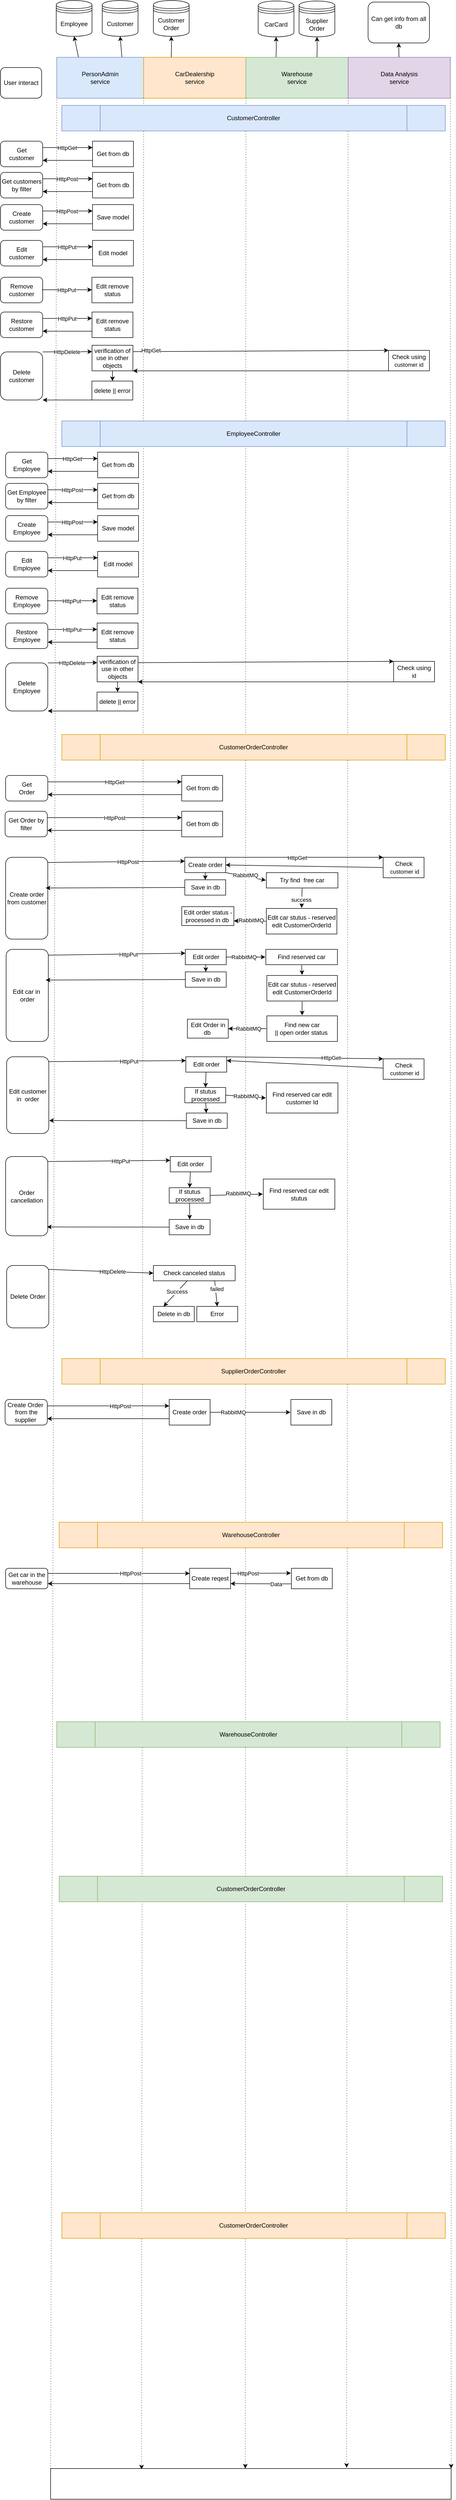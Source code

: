 <mxfile version="21.6.5" type="device">
  <diagram id="prtHgNgQTEPvFCAcTncT" name="Page-1">
    <mxGraphModel dx="1480" dy="877" grid="1" gridSize="10" guides="1" tooltips="1" connect="1" arrows="1" fold="1" page="1" pageScale="1" pageWidth="1169" pageHeight="827" background="none" math="0" shadow="0">
      <root>
        <mxCell id="0" />
        <mxCell id="1" parent="0" />
        <mxCell id="W9NlvztL43jSlYvni0Cj-11" style="rounded=0;orthogonalLoop=1;jettySize=auto;html=1;exitX=0.25;exitY=0;exitDx=0;exitDy=0;entryX=0.5;entryY=1;entryDx=0;entryDy=0;" parent="1" source="W9NlvztL43jSlYvni0Cj-1" target="W9NlvztL43jSlYvni0Cj-6" edge="1">
          <mxGeometry relative="1" as="geometry" />
        </mxCell>
        <mxCell id="W9NlvztL43jSlYvni0Cj-324" style="rounded=0;orthogonalLoop=1;jettySize=auto;html=1;exitX=1;exitY=1;exitDx=0;exitDy=0;entryX=0.227;entryY=0.028;entryDx=0;entryDy=0;entryPerimeter=0;dashed=1;dashPattern=1 4;" parent="1" source="W9NlvztL43jSlYvni0Cj-1" target="W9NlvztL43jSlYvni0Cj-320" edge="1">
          <mxGeometry relative="1" as="geometry" />
        </mxCell>
        <mxCell id="W9NlvztL43jSlYvni0Cj-325" style="rounded=0;orthogonalLoop=1;jettySize=auto;html=1;exitX=0.75;exitY=0;exitDx=0;exitDy=0;entryX=0.5;entryY=1;entryDx=0;entryDy=0;" parent="1" source="W9NlvztL43jSlYvni0Cj-1" target="W9NlvztL43jSlYvni0Cj-7" edge="1">
          <mxGeometry relative="1" as="geometry" />
        </mxCell>
        <mxCell id="W9NlvztL43jSlYvni0Cj-1" value="PersonAdmin &lt;br&gt;service" style="rounded=0;whiteSpace=wrap;html=1;movable=1;resizable=1;rotatable=1;deletable=1;editable=1;locked=0;connectable=1;fillColor=#dae8fc;strokeColor=#6c8ebf;" parent="1" vertex="1">
          <mxGeometry x="190" y="116" width="170" height="80" as="geometry" />
        </mxCell>
        <mxCell id="W9NlvztL43jSlYvni0Cj-13" style="edgeStyle=orthogonalEdgeStyle;rounded=0;orthogonalLoop=1;jettySize=auto;html=1;exitX=0.25;exitY=0;exitDx=0;exitDy=0;entryX=0.5;entryY=1;entryDx=0;entryDy=0;" parent="1" target="W9NlvztL43jSlYvni0Cj-8" edge="1">
          <mxGeometry relative="1" as="geometry">
            <mxPoint x="619" y="116" as="sourcePoint" />
          </mxGeometry>
        </mxCell>
        <mxCell id="W9NlvztL43jSlYvni0Cj-14" style="edgeStyle=orthogonalEdgeStyle;rounded=0;orthogonalLoop=1;jettySize=auto;html=1;entryX=0.5;entryY=1;entryDx=0;entryDy=0;exitX=0.75;exitY=0;exitDx=0;exitDy=0;" parent="1" target="W9NlvztL43jSlYvni0Cj-9" edge="1">
          <mxGeometry relative="1" as="geometry">
            <mxPoint x="699" y="116" as="sourcePoint" />
          </mxGeometry>
        </mxCell>
        <mxCell id="W9NlvztL43jSlYvni0Cj-3" value="CarDealership&lt;br&gt;service" style="rounded=0;whiteSpace=wrap;html=1;fillColor=#ffe6cc;strokeColor=#d79b00;" parent="1" vertex="1">
          <mxGeometry x="360" y="116" width="200" height="80" as="geometry" />
        </mxCell>
        <mxCell id="W9NlvztL43jSlYvni0Cj-15" style="edgeStyle=orthogonalEdgeStyle;rounded=0;orthogonalLoop=1;jettySize=auto;html=1;exitX=0.25;exitY=0;exitDx=0;exitDy=0;entryX=0.5;entryY=1;entryDx=0;entryDy=0;" parent="1" target="W9NlvztL43jSlYvni0Cj-10" edge="1">
          <mxGeometry relative="1" as="geometry">
            <mxPoint x="414" y="116" as="sourcePoint" />
          </mxGeometry>
        </mxCell>
        <mxCell id="W9NlvztL43jSlYvni0Cj-330" style="rounded=0;orthogonalLoop=1;jettySize=auto;html=1;exitX=0;exitY=1;exitDx=0;exitDy=0;entryX=0.486;entryY=0;entryDx=0;entryDy=0;entryPerimeter=0;dashed=1;dashPattern=1 4;" parent="1" source="W9NlvztL43jSlYvni0Cj-4" target="W9NlvztL43jSlYvni0Cj-320" edge="1">
          <mxGeometry relative="1" as="geometry" />
        </mxCell>
        <mxCell id="W9NlvztL43jSlYvni0Cj-4" value="Warehouse&lt;br&gt;service" style="rounded=0;whiteSpace=wrap;html=1;fillColor=#d5e8d4;strokeColor=#82b366;" parent="1" vertex="1">
          <mxGeometry x="560" y="116" width="200" height="80" as="geometry" />
        </mxCell>
        <mxCell id="W9NlvztL43jSlYvni0Cj-6" value="Employee" style="shape=datastore;whiteSpace=wrap;html=1;movable=1;resizable=1;rotatable=1;deletable=1;editable=1;locked=0;connectable=1;" parent="1" vertex="1">
          <mxGeometry x="189" y="5" width="70" height="70" as="geometry" />
        </mxCell>
        <mxCell id="W9NlvztL43jSlYvni0Cj-7" value="Customer" style="shape=datastore;whiteSpace=wrap;html=1;movable=1;resizable=1;rotatable=1;deletable=1;editable=1;locked=0;connectable=1;" parent="1" vertex="1">
          <mxGeometry x="279" y="5" width="70" height="70" as="geometry" />
        </mxCell>
        <mxCell id="W9NlvztL43jSlYvni0Cj-8" value="CarCard" style="shape=datastore;whiteSpace=wrap;html=1;movable=1;resizable=1;rotatable=1;deletable=1;editable=1;locked=0;connectable=1;" parent="1" vertex="1">
          <mxGeometry x="584" y="6" width="70" height="70" as="geometry" />
        </mxCell>
        <mxCell id="W9NlvztL43jSlYvni0Cj-9" value="Supplier&lt;br&gt;Order" style="shape=datastore;whiteSpace=wrap;html=1;movable=1;resizable=1;rotatable=1;deletable=1;editable=1;locked=0;connectable=1;" parent="1" vertex="1">
          <mxGeometry x="664" y="6" width="70" height="70" as="geometry" />
        </mxCell>
        <mxCell id="W9NlvztL43jSlYvni0Cj-10" value="Customer Order" style="shape=datastore;whiteSpace=wrap;html=1;movable=1;resizable=1;rotatable=1;deletable=1;editable=1;locked=0;connectable=1;" parent="1" vertex="1">
          <mxGeometry x="379" y="5" width="70" height="70" as="geometry" />
        </mxCell>
        <mxCell id="W9NlvztL43jSlYvni0Cj-19" value="User interact" style="rounded=1;whiteSpace=wrap;html=1;" parent="1" vertex="1">
          <mxGeometry x="80" y="136" width="80.5" height="60" as="geometry" />
        </mxCell>
        <mxCell id="W9NlvztL43jSlYvni0Cj-24" value="Get car in the warehouse" style="whiteSpace=wrap;html=1;rounded=1;" parent="1" vertex="1">
          <mxGeometry x="90" y="3070" width="82.5" height="40" as="geometry" />
        </mxCell>
        <mxCell id="W9NlvztL43jSlYvni0Cj-33" value="" style="endArrow=classic;html=1;rounded=0;exitX=1;exitY=0.25;exitDx=0;exitDy=0;entryX=0;entryY=0.25;entryDx=0;entryDy=0;" parent="1" source="W9NlvztL43jSlYvni0Cj-24" target="W9NlvztL43jSlYvni0Cj-43" edge="1">
          <mxGeometry width="50" height="50" relative="1" as="geometry">
            <mxPoint x="179" y="3170" as="sourcePoint" />
            <mxPoint x="449" y="3080" as="targetPoint" />
          </mxGeometry>
        </mxCell>
        <mxCell id="W9NlvztL43jSlYvni0Cj-60" value="HttpPost" style="edgeLabel;html=1;align=center;verticalAlign=middle;resizable=0;points=[];" parent="W9NlvztL43jSlYvni0Cj-33" vertex="1" connectable="0">
          <mxGeometry x="0.013" y="-1" relative="1" as="geometry">
            <mxPoint x="21" y="-1" as="offset" />
          </mxGeometry>
        </mxCell>
        <mxCell id="W9NlvztL43jSlYvni0Cj-43" value="Create reqest" style="text;html=1;strokeColor=default;fillColor=none;align=center;verticalAlign=middle;whiteSpace=wrap;rounded=0;" parent="1" vertex="1">
          <mxGeometry x="450" y="3070" width="80" height="40" as="geometry" />
        </mxCell>
        <mxCell id="W9NlvztL43jSlYvni0Cj-46" value="" style="endArrow=classic;html=1;rounded=0;entryX=0;entryY=0.25;entryDx=0;entryDy=0;exitX=1;exitY=0.25;exitDx=0;exitDy=0;" parent="1" source="W9NlvztL43jSlYvni0Cj-43" target="W9NlvztL43jSlYvni0Cj-47" edge="1">
          <mxGeometry width="50" height="50" relative="1" as="geometry">
            <mxPoint x="699" y="3119.58" as="sourcePoint" />
            <mxPoint x="509" y="3131.33" as="targetPoint" />
          </mxGeometry>
        </mxCell>
        <mxCell id="W9NlvztL43jSlYvni0Cj-53" value="HttpPost" style="edgeLabel;html=1;align=center;verticalAlign=middle;resizable=0;points=[];" parent="W9NlvztL43jSlYvni0Cj-46" vertex="1" connectable="0">
          <mxGeometry x="-0.425" y="-1" relative="1" as="geometry">
            <mxPoint y="-1" as="offset" />
          </mxGeometry>
        </mxCell>
        <mxCell id="W9NlvztL43jSlYvni0Cj-47" value="Get from db" style="text;html=1;strokeColor=default;fillColor=none;align=center;verticalAlign=middle;whiteSpace=wrap;rounded=0;perimeterSpacing=1;" parent="1" vertex="1">
          <mxGeometry x="649" y="3070" width="80" height="40" as="geometry" />
        </mxCell>
        <mxCell id="W9NlvztL43jSlYvni0Cj-57" value="" style="endArrow=classic;html=1;rounded=0;exitX=0;exitY=0.75;exitDx=0;exitDy=0;entryX=1;entryY=0.75;entryDx=0;entryDy=0;" parent="1" source="W9NlvztL43jSlYvni0Cj-47" target="W9NlvztL43jSlYvni0Cj-43" edge="1">
          <mxGeometry width="50" height="50" relative="1" as="geometry">
            <mxPoint x="649.0" y="3110" as="sourcePoint" />
            <mxPoint x="618" y="3159.58" as="targetPoint" />
          </mxGeometry>
        </mxCell>
        <mxCell id="W9NlvztL43jSlYvni0Cj-59" value="Data" style="edgeLabel;html=1;align=center;verticalAlign=middle;resizable=0;points=[];" parent="W9NlvztL43jSlYvni0Cj-57" vertex="1" connectable="0">
          <mxGeometry x="-0.098" relative="1" as="geometry">
            <mxPoint x="24" as="offset" />
          </mxGeometry>
        </mxCell>
        <mxCell id="W9NlvztL43jSlYvni0Cj-89" value="" style="endArrow=classic;html=1;rounded=0;entryX=1;entryY=0.75;entryDx=0;entryDy=0;exitX=0;exitY=0.75;exitDx=0;exitDy=0;" parent="1" source="W9NlvztL43jSlYvni0Cj-43" target="W9NlvztL43jSlYvni0Cj-24" edge="1">
          <mxGeometry width="50" height="50" relative="1" as="geometry">
            <mxPoint x="449" y="3100" as="sourcePoint" />
            <mxPoint x="229" y="3150" as="targetPoint" />
          </mxGeometry>
        </mxCell>
        <mxCell id="W9NlvztL43jSlYvni0Cj-104" value="Create customer" style="whiteSpace=wrap;html=1;rounded=1;" parent="1" vertex="1">
          <mxGeometry x="80" y="404" width="82.5" height="50" as="geometry" />
        </mxCell>
        <mxCell id="W9NlvztL43jSlYvni0Cj-105" value="" style="endArrow=classic;html=1;rounded=0;exitX=1;exitY=0.25;exitDx=0;exitDy=0;entryX=0;entryY=0.25;entryDx=0;entryDy=0;" parent="1" source="W9NlvztL43jSlYvni0Cj-104" target="W9NlvztL43jSlYvni0Cj-107" edge="1">
          <mxGeometry width="50" height="50" relative="1" as="geometry">
            <mxPoint x="171.5" y="494" as="sourcePoint" />
            <mxPoint x="441.5" y="404" as="targetPoint" />
          </mxGeometry>
        </mxCell>
        <mxCell id="W9NlvztL43jSlYvni0Cj-106" value="HttpPost" style="edgeLabel;html=1;align=center;verticalAlign=middle;resizable=0;points=[];" parent="W9NlvztL43jSlYvni0Cj-105" vertex="1" connectable="0">
          <mxGeometry x="0.013" y="-1" relative="1" as="geometry">
            <mxPoint x="-2" y="-1" as="offset" />
          </mxGeometry>
        </mxCell>
        <mxCell id="W9NlvztL43jSlYvni0Cj-107" value="Save model" style="text;html=1;strokeColor=default;fillColor=none;align=center;verticalAlign=middle;whiteSpace=wrap;rounded=0;" parent="1" vertex="1">
          <mxGeometry x="260" y="404" width="80" height="50" as="geometry" />
        </mxCell>
        <mxCell id="W9NlvztL43jSlYvni0Cj-111" value="" style="endArrow=classic;html=1;rounded=0;entryX=1;entryY=0.75;entryDx=0;entryDy=0;exitX=0;exitY=0.75;exitDx=0;exitDy=0;" parent="1" source="W9NlvztL43jSlYvni0Cj-107" target="W9NlvztL43jSlYvni0Cj-104" edge="1">
          <mxGeometry width="50" height="50" relative="1" as="geometry">
            <mxPoint x="441.5" y="424" as="sourcePoint" />
            <mxPoint x="221.5" y="474" as="targetPoint" />
          </mxGeometry>
        </mxCell>
        <mxCell id="W9NlvztL43jSlYvni0Cj-129" value="Edit &lt;br&gt;customer" style="whiteSpace=wrap;html=1;rounded=1;" parent="1" vertex="1">
          <mxGeometry x="80" y="474" width="82.5" height="50" as="geometry" />
        </mxCell>
        <mxCell id="W9NlvztL43jSlYvni0Cj-130" value="" style="endArrow=classic;html=1;rounded=0;exitX=1;exitY=0.25;exitDx=0;exitDy=0;entryX=0;entryY=0.25;entryDx=0;entryDy=0;" parent="1" source="W9NlvztL43jSlYvni0Cj-129" target="W9NlvztL43jSlYvni0Cj-132" edge="1">
          <mxGeometry width="50" height="50" relative="1" as="geometry">
            <mxPoint x="171.5" y="564" as="sourcePoint" />
            <mxPoint x="441.5" y="474" as="targetPoint" />
          </mxGeometry>
        </mxCell>
        <mxCell id="W9NlvztL43jSlYvni0Cj-131" value="HttpPut" style="edgeLabel;html=1;align=center;verticalAlign=middle;resizable=0;points=[];" parent="W9NlvztL43jSlYvni0Cj-130" vertex="1" connectable="0">
          <mxGeometry x="0.013" y="-1" relative="1" as="geometry">
            <mxPoint x="-2" y="-1" as="offset" />
          </mxGeometry>
        </mxCell>
        <mxCell id="W9NlvztL43jSlYvni0Cj-132" value="Edit model" style="text;html=1;strokeColor=default;fillColor=none;align=center;verticalAlign=middle;whiteSpace=wrap;rounded=0;" parent="1" vertex="1">
          <mxGeometry x="260" y="474" width="80" height="50" as="geometry" />
        </mxCell>
        <mxCell id="W9NlvztL43jSlYvni0Cj-133" value="" style="endArrow=classic;html=1;rounded=0;entryX=1;entryY=0.75;entryDx=0;entryDy=0;exitX=0;exitY=0.75;exitDx=0;exitDy=0;" parent="1" source="W9NlvztL43jSlYvni0Cj-132" target="W9NlvztL43jSlYvni0Cj-129" edge="1">
          <mxGeometry width="50" height="50" relative="1" as="geometry">
            <mxPoint x="441.5" y="494" as="sourcePoint" />
            <mxPoint x="221.5" y="544" as="targetPoint" />
          </mxGeometry>
        </mxCell>
        <mxCell id="W9NlvztL43jSlYvni0Cj-134" value="Remove&lt;br&gt;customer" style="whiteSpace=wrap;html=1;rounded=1;" parent="1" vertex="1">
          <mxGeometry x="80" y="546" width="82.5" height="50" as="geometry" />
        </mxCell>
        <mxCell id="W9NlvztL43jSlYvni0Cj-135" value="" style="endArrow=classic;html=1;rounded=0;exitX=1;exitY=0.25;exitDx=0;exitDy=0;entryX=0;entryY=0.25;entryDx=0;entryDy=0;" parent="1" edge="1">
          <mxGeometry width="50" height="50" relative="1" as="geometry">
            <mxPoint x="161.25" y="570.5" as="sourcePoint" />
            <mxPoint x="258.75" y="570.5" as="targetPoint" />
          </mxGeometry>
        </mxCell>
        <mxCell id="W9NlvztL43jSlYvni0Cj-136" value="HttpPut" style="edgeLabel;html=1;align=center;verticalAlign=middle;resizable=0;points=[];" parent="W9NlvztL43jSlYvni0Cj-135" vertex="1" connectable="0">
          <mxGeometry x="0.013" y="-1" relative="1" as="geometry">
            <mxPoint x="-2" y="-1" as="offset" />
          </mxGeometry>
        </mxCell>
        <mxCell id="W9NlvztL43jSlYvni0Cj-137" value="Edit remove status" style="text;html=1;strokeColor=default;fillColor=none;align=center;verticalAlign=middle;whiteSpace=wrap;rounded=0;" parent="1" vertex="1">
          <mxGeometry x="258.75" y="546" width="80" height="50" as="geometry" />
        </mxCell>
        <mxCell id="W9NlvztL43jSlYvni0Cj-139" value="Restore&lt;br&gt;customer" style="whiteSpace=wrap;html=1;rounded=1;" parent="1" vertex="1">
          <mxGeometry x="80" y="614" width="82.5" height="50" as="geometry" />
        </mxCell>
        <mxCell id="W9NlvztL43jSlYvni0Cj-140" value="" style="endArrow=classic;html=1;rounded=0;exitX=1;exitY=0.25;exitDx=0;exitDy=0;entryX=0;entryY=0.25;entryDx=0;entryDy=0;" parent="1" source="W9NlvztL43jSlYvni0Cj-139" target="W9NlvztL43jSlYvni0Cj-142" edge="1">
          <mxGeometry width="50" height="50" relative="1" as="geometry">
            <mxPoint x="171.5" y="704" as="sourcePoint" />
            <mxPoint x="441.5" y="614" as="targetPoint" />
          </mxGeometry>
        </mxCell>
        <mxCell id="W9NlvztL43jSlYvni0Cj-141" value="HttpPut" style="edgeLabel;html=1;align=center;verticalAlign=middle;resizable=0;points=[];" parent="W9NlvztL43jSlYvni0Cj-140" vertex="1" connectable="0">
          <mxGeometry x="0.013" y="-1" relative="1" as="geometry">
            <mxPoint x="-2" y="-1" as="offset" />
          </mxGeometry>
        </mxCell>
        <mxCell id="W9NlvztL43jSlYvni0Cj-142" value="Edit remove status" style="text;html=1;strokeColor=default;fillColor=none;align=center;verticalAlign=middle;whiteSpace=wrap;rounded=0;" parent="1" vertex="1">
          <mxGeometry x="259" y="614" width="80" height="50" as="geometry" />
        </mxCell>
        <mxCell id="W9NlvztL43jSlYvni0Cj-143" value="" style="endArrow=classic;html=1;rounded=0;entryX=1;entryY=0.75;entryDx=0;entryDy=0;exitX=0;exitY=0.75;exitDx=0;exitDy=0;" parent="1" source="W9NlvztL43jSlYvni0Cj-142" target="W9NlvztL43jSlYvni0Cj-139" edge="1">
          <mxGeometry width="50" height="50" relative="1" as="geometry">
            <mxPoint x="441.5" y="634" as="sourcePoint" />
            <mxPoint x="221.5" y="684" as="targetPoint" />
          </mxGeometry>
        </mxCell>
        <mxCell id="W9NlvztL43jSlYvni0Cj-148" value="Delete&lt;br&gt;customer" style="whiteSpace=wrap;html=1;rounded=1;" parent="1" vertex="1">
          <mxGeometry x="80" y="692" width="82.5" height="94" as="geometry" />
        </mxCell>
        <mxCell id="W9NlvztL43jSlYvni0Cj-149" value="" style="endArrow=classic;html=1;rounded=0;entryX=0;entryY=0.25;entryDx=0;entryDy=0;exitX=1;exitY=0;exitDx=0;exitDy=0;" parent="1" source="W9NlvztL43jSlYvni0Cj-148" target="W9NlvztL43jSlYvni0Cj-151" edge="1">
          <mxGeometry width="50" height="50" relative="1" as="geometry">
            <mxPoint x="171.5" y="769" as="sourcePoint" />
            <mxPoint x="441.5" y="679" as="targetPoint" />
          </mxGeometry>
        </mxCell>
        <mxCell id="W9NlvztL43jSlYvni0Cj-150" value="HttpDelete" style="edgeLabel;html=1;align=center;verticalAlign=middle;resizable=0;points=[];" parent="W9NlvztL43jSlYvni0Cj-149" vertex="1" connectable="0">
          <mxGeometry x="0.013" y="-1" relative="1" as="geometry">
            <mxPoint x="-2" y="-1" as="offset" />
          </mxGeometry>
        </mxCell>
        <mxCell id="W9NlvztL43jSlYvni0Cj-154" style="rounded=0;orthogonalLoop=1;jettySize=auto;html=1;exitX=1;exitY=0.25;exitDx=0;exitDy=0;entryX=0;entryY=0;entryDx=0;entryDy=0;" parent="1" source="W9NlvztL43jSlYvni0Cj-151" target="W9NlvztL43jSlYvni0Cj-153" edge="1">
          <mxGeometry relative="1" as="geometry" />
        </mxCell>
        <mxCell id="W9NlvztL43jSlYvni0Cj-155" value="HttpGet" style="edgeLabel;html=1;align=center;verticalAlign=middle;resizable=0;points=[];" parent="W9NlvztL43jSlYvni0Cj-154" vertex="1" connectable="0">
          <mxGeometry x="0.031" y="1" relative="1" as="geometry">
            <mxPoint x="-223" as="offset" />
          </mxGeometry>
        </mxCell>
        <mxCell id="W9NlvztL43jSlYvni0Cj-186" style="edgeStyle=orthogonalEdgeStyle;rounded=0;orthogonalLoop=1;jettySize=auto;html=1;exitX=0.5;exitY=1;exitDx=0;exitDy=0;" parent="1" source="W9NlvztL43jSlYvni0Cj-151" target="W9NlvztL43jSlYvni0Cj-177" edge="1">
          <mxGeometry relative="1" as="geometry" />
        </mxCell>
        <mxCell id="W9NlvztL43jSlYvni0Cj-151" value="verification of use in other objects" style="text;html=1;strokeColor=default;fillColor=none;align=center;verticalAlign=middle;whiteSpace=wrap;rounded=0;" parent="1" vertex="1">
          <mxGeometry x="259" y="679" width="80" height="50" as="geometry" />
        </mxCell>
        <mxCell id="W9NlvztL43jSlYvni0Cj-176" style="rounded=0;orthogonalLoop=1;jettySize=auto;html=1;exitX=0;exitY=1;exitDx=0;exitDy=0;entryX=1;entryY=1;entryDx=0;entryDy=0;" parent="1" source="W9NlvztL43jSlYvni0Cj-153" target="W9NlvztL43jSlYvni0Cj-151" edge="1">
          <mxGeometry relative="1" as="geometry">
            <mxPoint x="340" y="769" as="targetPoint" />
          </mxGeometry>
        </mxCell>
        <mxCell id="W9NlvztL43jSlYvni0Cj-153" value="Check using&lt;br style=&quot;border-color: var(--border-color); font-size: 11px;&quot;&gt;&lt;span style=&quot;font-size: 11px; background-color: rgb(255, 255, 255);&quot;&gt;customer id&lt;/span&gt;" style="text;html=1;strokeColor=default;fillColor=none;align=center;verticalAlign=middle;whiteSpace=wrap;rounded=0;" parent="1" vertex="1">
          <mxGeometry x="839" y="689" width="80" height="40" as="geometry" />
        </mxCell>
        <mxCell id="W9NlvztL43jSlYvni0Cj-158" style="rounded=0;orthogonalLoop=1;jettySize=auto;html=1;entryX=0.5;entryY=1;entryDx=0;entryDy=0;" parent="1" source="W9NlvztL43jSlYvni0Cj-157" target="W9NlvztL43jSlYvni0Cj-162" edge="1">
          <mxGeometry relative="1" as="geometry">
            <mxPoint x="859" y="76" as="targetPoint" />
          </mxGeometry>
        </mxCell>
        <mxCell id="W9NlvztL43jSlYvni0Cj-328" style="rounded=0;orthogonalLoop=1;jettySize=auto;html=1;exitX=0;exitY=1;exitDx=0;exitDy=0;entryX=0.739;entryY=-0.026;entryDx=0;entryDy=0;entryPerimeter=0;dashed=1;dashPattern=1 4;" parent="1" source="W9NlvztL43jSlYvni0Cj-157" target="W9NlvztL43jSlYvni0Cj-320" edge="1">
          <mxGeometry relative="1" as="geometry" />
        </mxCell>
        <mxCell id="W9NlvztL43jSlYvni0Cj-329" style="edgeStyle=orthogonalEdgeStyle;rounded=0;orthogonalLoop=1;jettySize=auto;html=1;exitX=1;exitY=1;exitDx=0;exitDy=0;entryX=1;entryY=0;entryDx=0;entryDy=0;dashed=1;dashPattern=1 4;" parent="1" source="W9NlvztL43jSlYvni0Cj-157" target="W9NlvztL43jSlYvni0Cj-320" edge="1">
          <mxGeometry relative="1" as="geometry" />
        </mxCell>
        <mxCell id="W9NlvztL43jSlYvni0Cj-157" value="Data Analysis&lt;br&gt;service" style="rounded=0;whiteSpace=wrap;html=1;fillColor=#e1d5e7;strokeColor=#9673a6;" parent="1" vertex="1">
          <mxGeometry x="760" y="116" width="200" height="80" as="geometry" />
        </mxCell>
        <mxCell id="W9NlvztL43jSlYvni0Cj-162" value="Can get info from all db" style="rounded=1;whiteSpace=wrap;html=1;" parent="1" vertex="1">
          <mxGeometry x="799" y="8" width="120" height="80" as="geometry" />
        </mxCell>
        <mxCell id="W9NlvztL43jSlYvni0Cj-179" style="rounded=0;orthogonalLoop=1;jettySize=auto;html=1;exitX=0;exitY=1;exitDx=0;exitDy=0;entryX=1;entryY=1;entryDx=0;entryDy=0;" parent="1" source="W9NlvztL43jSlYvni0Cj-177" target="W9NlvztL43jSlYvni0Cj-148" edge="1">
          <mxGeometry relative="1" as="geometry" />
        </mxCell>
        <mxCell id="W9NlvztL43jSlYvni0Cj-177" value="delete || error" style="text;html=1;strokeColor=default;fillColor=none;align=center;verticalAlign=middle;whiteSpace=wrap;rounded=0;" parent="1" vertex="1">
          <mxGeometry x="258.75" y="749" width="80" height="37" as="geometry" />
        </mxCell>
        <mxCell id="W9NlvztL43jSlYvni0Cj-180" value="Get &lt;br&gt;customer" style="whiteSpace=wrap;html=1;rounded=1;" parent="1" vertex="1">
          <mxGeometry x="80" y="280" width="82.5" height="50" as="geometry" />
        </mxCell>
        <mxCell id="W9NlvztL43jSlYvni0Cj-181" value="" style="endArrow=classic;html=1;rounded=0;exitX=1;exitY=0.25;exitDx=0;exitDy=0;entryX=0;entryY=0.25;entryDx=0;entryDy=0;" parent="1" source="W9NlvztL43jSlYvni0Cj-180" target="W9NlvztL43jSlYvni0Cj-183" edge="1">
          <mxGeometry width="50" height="50" relative="1" as="geometry">
            <mxPoint x="171.5" y="370" as="sourcePoint" />
            <mxPoint x="441.5" y="280" as="targetPoint" />
          </mxGeometry>
        </mxCell>
        <mxCell id="W9NlvztL43jSlYvni0Cj-182" value="HttpGet" style="edgeLabel;html=1;align=center;verticalAlign=middle;resizable=0;points=[];" parent="W9NlvztL43jSlYvni0Cj-181" vertex="1" connectable="0">
          <mxGeometry x="0.013" y="-1" relative="1" as="geometry">
            <mxPoint x="-2" y="-1" as="offset" />
          </mxGeometry>
        </mxCell>
        <mxCell id="W9NlvztL43jSlYvni0Cj-183" value="Get from db" style="text;html=1;strokeColor=default;fillColor=none;align=center;verticalAlign=middle;whiteSpace=wrap;rounded=0;" parent="1" vertex="1">
          <mxGeometry x="260" y="280" width="80" height="50" as="geometry" />
        </mxCell>
        <mxCell id="W9NlvztL43jSlYvni0Cj-184" value="" style="endArrow=classic;html=1;rounded=0;entryX=1;entryY=0.75;entryDx=0;entryDy=0;exitX=0;exitY=0.75;exitDx=0;exitDy=0;" parent="1" source="W9NlvztL43jSlYvni0Cj-183" target="W9NlvztL43jSlYvni0Cj-180" edge="1">
          <mxGeometry width="50" height="50" relative="1" as="geometry">
            <mxPoint x="441.5" y="300" as="sourcePoint" />
            <mxPoint x="221.5" y="350" as="targetPoint" />
          </mxGeometry>
        </mxCell>
        <mxCell id="W9NlvztL43jSlYvni0Cj-187" value="Get customers by filter" style="whiteSpace=wrap;html=1;rounded=1;" parent="1" vertex="1">
          <mxGeometry x="80" y="341" width="82.5" height="50" as="geometry" />
        </mxCell>
        <mxCell id="W9NlvztL43jSlYvni0Cj-188" value="" style="endArrow=classic;html=1;rounded=0;exitX=1;exitY=0.25;exitDx=0;exitDy=0;entryX=0;entryY=0.25;entryDx=0;entryDy=0;" parent="1" source="W9NlvztL43jSlYvni0Cj-187" target="W9NlvztL43jSlYvni0Cj-190" edge="1">
          <mxGeometry width="50" height="50" relative="1" as="geometry">
            <mxPoint x="171.5" y="431" as="sourcePoint" />
            <mxPoint x="441.5" y="341" as="targetPoint" />
          </mxGeometry>
        </mxCell>
        <mxCell id="W9NlvztL43jSlYvni0Cj-189" value="HttpPost" style="edgeLabel;html=1;align=center;verticalAlign=middle;resizable=0;points=[];" parent="W9NlvztL43jSlYvni0Cj-188" vertex="1" connectable="0">
          <mxGeometry x="0.013" y="-1" relative="1" as="geometry">
            <mxPoint x="-2" y="-1" as="offset" />
          </mxGeometry>
        </mxCell>
        <mxCell id="W9NlvztL43jSlYvni0Cj-190" value="Get from db" style="text;html=1;strokeColor=default;fillColor=none;align=center;verticalAlign=middle;whiteSpace=wrap;rounded=0;" parent="1" vertex="1">
          <mxGeometry x="260" y="341" width="80" height="50" as="geometry" />
        </mxCell>
        <mxCell id="W9NlvztL43jSlYvni0Cj-191" value="" style="endArrow=classic;html=1;rounded=0;entryX=1;entryY=0.75;entryDx=0;entryDy=0;exitX=0;exitY=0.75;exitDx=0;exitDy=0;" parent="1" source="W9NlvztL43jSlYvni0Cj-190" target="W9NlvztL43jSlYvni0Cj-187" edge="1">
          <mxGeometry width="50" height="50" relative="1" as="geometry">
            <mxPoint x="441.5" y="361" as="sourcePoint" />
            <mxPoint x="221.5" y="411" as="targetPoint" />
          </mxGeometry>
        </mxCell>
        <mxCell id="W9NlvztL43jSlYvni0Cj-202" value="Create order from customer" style="whiteSpace=wrap;html=1;rounded=1;" parent="1" vertex="1">
          <mxGeometry x="90" y="1680" width="82.5" height="160" as="geometry" />
        </mxCell>
        <mxCell id="W9NlvztL43jSlYvni0Cj-203" value="" style="endArrow=classic;html=1;rounded=0;exitX=0.996;exitY=0.063;exitDx=0;exitDy=0;entryX=0;entryY=0.25;entryDx=0;entryDy=0;exitPerimeter=0;" parent="1" source="W9NlvztL43jSlYvni0Cj-202" target="W9NlvztL43jSlYvni0Cj-205" edge="1">
          <mxGeometry width="50" height="50" relative="1" as="geometry">
            <mxPoint x="169.5" y="1770" as="sourcePoint" />
            <mxPoint x="439.5" y="1680" as="targetPoint" />
          </mxGeometry>
        </mxCell>
        <mxCell id="W9NlvztL43jSlYvni0Cj-204" value="HttpPost" style="edgeLabel;html=1;align=center;verticalAlign=middle;resizable=0;points=[];" parent="W9NlvztL43jSlYvni0Cj-203" vertex="1" connectable="0">
          <mxGeometry x="0.013" y="-1" relative="1" as="geometry">
            <mxPoint x="21" y="-1" as="offset" />
          </mxGeometry>
        </mxCell>
        <mxCell id="W9NlvztL43jSlYvni0Cj-212" value="" style="rounded=0;orthogonalLoop=1;jettySize=auto;html=1;" parent="1" source="W9NlvztL43jSlYvni0Cj-205" target="W9NlvztL43jSlYvni0Cj-211" edge="1">
          <mxGeometry relative="1" as="geometry" />
        </mxCell>
        <mxCell id="W9NlvztL43jSlYvni0Cj-283" style="rounded=0;orthogonalLoop=1;jettySize=auto;html=1;exitX=1;exitY=0;exitDx=0;exitDy=0;entryX=0;entryY=0;entryDx=0;entryDy=0;" parent="1" source="W9NlvztL43jSlYvni0Cj-205" target="W9NlvztL43jSlYvni0Cj-282" edge="1">
          <mxGeometry relative="1" as="geometry" />
        </mxCell>
        <mxCell id="W9NlvztL43jSlYvni0Cj-284" value="HttpGet" style="edgeLabel;html=1;align=center;verticalAlign=middle;resizable=0;points=[];" parent="W9NlvztL43jSlYvni0Cj-283" vertex="1" connectable="0">
          <mxGeometry x="0.033" y="-1" relative="1" as="geometry">
            <mxPoint x="-20" as="offset" />
          </mxGeometry>
        </mxCell>
        <mxCell id="W9NlvztL43jSlYvni0Cj-205" value="Create order" style="text;html=1;strokeColor=default;fillColor=none;align=center;verticalAlign=middle;whiteSpace=wrap;rounded=0;" parent="1" vertex="1">
          <mxGeometry x="440.5" y="1680" width="80" height="30" as="geometry" />
        </mxCell>
        <mxCell id="W9NlvztL43jSlYvni0Cj-206" value="" style="endArrow=classic;html=1;rounded=0;entryX=0;entryY=0.5;entryDx=0;entryDy=0;exitX=1;exitY=1;exitDx=0;exitDy=0;" parent="1" source="W9NlvztL43jSlYvni0Cj-205" target="W9NlvztL43jSlYvni0Cj-208" edge="1">
          <mxGeometry width="50" height="50" relative="1" as="geometry">
            <mxPoint x="520.5" y="1703.5" as="sourcePoint" />
            <mxPoint x="638.5" y="1703.0" as="targetPoint" />
          </mxGeometry>
        </mxCell>
        <mxCell id="W9NlvztL43jSlYvni0Cj-207" value="RabbitMQ" style="edgeLabel;html=1;align=center;verticalAlign=middle;resizable=0;points=[];" parent="W9NlvztL43jSlYvni0Cj-206" vertex="1" connectable="0">
          <mxGeometry x="-0.425" y="-1" relative="1" as="geometry">
            <mxPoint x="16" y="-1" as="offset" />
          </mxGeometry>
        </mxCell>
        <mxCell id="W9NlvztL43jSlYvni0Cj-214" style="rounded=0;orthogonalLoop=1;jettySize=auto;html=1;entryX=0.5;entryY=0;entryDx=0;entryDy=0;exitX=0.5;exitY=1;exitDx=0;exitDy=0;" parent="1" source="W9NlvztL43jSlYvni0Cj-208" target="W9NlvztL43jSlYvni0Cj-210" edge="1">
          <mxGeometry relative="1" as="geometry">
            <mxPoint x="678" y="1730" as="sourcePoint" />
          </mxGeometry>
        </mxCell>
        <mxCell id="W9NlvztL43jSlYvni0Cj-217" value="success" style="edgeLabel;html=1;align=center;verticalAlign=middle;resizable=0;points=[];" parent="W9NlvztL43jSlYvni0Cj-214" vertex="1" connectable="0">
          <mxGeometry x="0.164" y="-2" relative="1" as="geometry">
            <mxPoint as="offset" />
          </mxGeometry>
        </mxCell>
        <mxCell id="W9NlvztL43jSlYvni0Cj-208" value="Try find&amp;nbsp; free car" style="text;html=1;strokeColor=default;fillColor=none;align=center;verticalAlign=middle;whiteSpace=wrap;rounded=0;perimeterSpacing=1;" parent="1" vertex="1">
          <mxGeometry x="600" y="1710" width="140" height="30" as="geometry" />
        </mxCell>
        <mxCell id="W9NlvztL43jSlYvni0Cj-209" value="" style="endArrow=classic;html=1;rounded=0;exitX=0;exitY=0.5;exitDx=0;exitDy=0;" parent="1" source="W9NlvztL43jSlYvni0Cj-211" edge="1">
          <mxGeometry width="50" height="50" relative="1" as="geometry">
            <mxPoint x="439.5" y="1700" as="sourcePoint" />
            <mxPoint x="168.5" y="1740" as="targetPoint" />
          </mxGeometry>
        </mxCell>
        <mxCell id="W9NlvztL43jSlYvni0Cj-210" value="Edit car stutus - reserved&lt;br&gt;edit CustomerOrderId" style="text;html=1;strokeColor=default;fillColor=none;align=center;verticalAlign=middle;whiteSpace=wrap;rounded=0;perimeterSpacing=1;" parent="1" vertex="1">
          <mxGeometry x="600" y="1780" width="138" height="50" as="geometry" />
        </mxCell>
        <mxCell id="W9NlvztL43jSlYvni0Cj-211" value="Save in db" style="text;html=1;strokeColor=default;fillColor=none;align=center;verticalAlign=middle;whiteSpace=wrap;rounded=0;" parent="1" vertex="1">
          <mxGeometry x="440.5" y="1724" width="80" height="30" as="geometry" />
        </mxCell>
        <mxCell id="W9NlvztL43jSlYvni0Cj-218" value="" style="endArrow=classic;html=1;rounded=0;exitX=0;exitY=0.5;exitDx=0;exitDy=0;entryX=1;entryY=0.75;entryDx=0;entryDy=0;" parent="1" source="W9NlvztL43jSlYvni0Cj-210" target="W9NlvztL43jSlYvni0Cj-220" edge="1">
          <mxGeometry width="50" height="50" relative="1" as="geometry">
            <mxPoint x="488.5" y="1810" as="sourcePoint" />
            <mxPoint x="358.5" y="1790" as="targetPoint" />
          </mxGeometry>
        </mxCell>
        <mxCell id="W9NlvztL43jSlYvni0Cj-219" value="RabbitMQ" style="edgeLabel;html=1;align=center;verticalAlign=middle;resizable=0;points=[];" parent="W9NlvztL43jSlYvni0Cj-218" vertex="1" connectable="0">
          <mxGeometry x="-0.425" y="-1" relative="1" as="geometry">
            <mxPoint x="-11" y="-1" as="offset" />
          </mxGeometry>
        </mxCell>
        <mxCell id="W9NlvztL43jSlYvni0Cj-220" value="Edit order status - processed in db&amp;nbsp;" style="text;html=1;strokeColor=default;fillColor=none;align=center;verticalAlign=middle;whiteSpace=wrap;rounded=0;" parent="1" vertex="1">
          <mxGeometry x="434.5" y="1776.5" width="102" height="37" as="geometry" />
        </mxCell>
        <mxCell id="W9NlvztL43jSlYvni0Cj-221" value="Edit car in&amp;nbsp; order" style="whiteSpace=wrap;html=1;rounded=1;" parent="1" vertex="1">
          <mxGeometry x="91" y="1860" width="82.5" height="180" as="geometry" />
        </mxCell>
        <mxCell id="W9NlvztL43jSlYvni0Cj-222" value="" style="endArrow=classic;html=1;rounded=0;exitX=0.996;exitY=0.063;exitDx=0;exitDy=0;entryX=0;entryY=0.25;entryDx=0;entryDy=0;exitPerimeter=0;" parent="1" source="W9NlvztL43jSlYvni0Cj-221" target="W9NlvztL43jSlYvni0Cj-225" edge="1">
          <mxGeometry width="50" height="50" relative="1" as="geometry">
            <mxPoint x="170.5" y="1950" as="sourcePoint" />
            <mxPoint x="440.5" y="1860" as="targetPoint" />
          </mxGeometry>
        </mxCell>
        <mxCell id="W9NlvztL43jSlYvni0Cj-223" value="HttpPut" style="edgeLabel;html=1;align=center;verticalAlign=middle;resizable=0;points=[];" parent="W9NlvztL43jSlYvni0Cj-222" vertex="1" connectable="0">
          <mxGeometry x="0.013" y="-1" relative="1" as="geometry">
            <mxPoint x="21" y="-1" as="offset" />
          </mxGeometry>
        </mxCell>
        <mxCell id="W9NlvztL43jSlYvni0Cj-224" value="" style="rounded=0;orthogonalLoop=1;jettySize=auto;html=1;" parent="1" source="W9NlvztL43jSlYvni0Cj-225" target="W9NlvztL43jSlYvni0Cj-233" edge="1">
          <mxGeometry relative="1" as="geometry" />
        </mxCell>
        <mxCell id="W9NlvztL43jSlYvni0Cj-225" value="Edit order" style="text;html=1;strokeColor=default;fillColor=none;align=center;verticalAlign=middle;whiteSpace=wrap;rounded=0;" parent="1" vertex="1">
          <mxGeometry x="441.5" y="1860" width="80" height="30" as="geometry" />
        </mxCell>
        <mxCell id="W9NlvztL43jSlYvni0Cj-226" value="" style="endArrow=classic;html=1;rounded=0;entryX=0;entryY=0.5;entryDx=0;entryDy=0;exitX=1;exitY=0.5;exitDx=0;exitDy=0;" parent="1" source="W9NlvztL43jSlYvni0Cj-225" target="W9NlvztL43jSlYvni0Cj-230" edge="1">
          <mxGeometry width="50" height="50" relative="1" as="geometry">
            <mxPoint x="521.5" y="1883.5" as="sourcePoint" />
            <mxPoint x="639.5" y="1883" as="targetPoint" />
          </mxGeometry>
        </mxCell>
        <mxCell id="W9NlvztL43jSlYvni0Cj-227" value="RabbitMQ" style="edgeLabel;html=1;align=center;verticalAlign=middle;resizable=0;points=[];" parent="W9NlvztL43jSlYvni0Cj-226" vertex="1" connectable="0">
          <mxGeometry x="-0.425" y="-1" relative="1" as="geometry">
            <mxPoint x="12" y="-1" as="offset" />
          </mxGeometry>
        </mxCell>
        <mxCell id="W9NlvztL43jSlYvni0Cj-228" style="rounded=0;orthogonalLoop=1;jettySize=auto;html=1;entryX=0.5;entryY=0;entryDx=0;entryDy=0;exitX=0.5;exitY=1;exitDx=0;exitDy=0;" parent="1" source="W9NlvztL43jSlYvni0Cj-230" target="W9NlvztL43jSlYvni0Cj-232" edge="1">
          <mxGeometry relative="1" as="geometry">
            <mxPoint x="679" y="1910" as="sourcePoint" />
          </mxGeometry>
        </mxCell>
        <mxCell id="W9NlvztL43jSlYvni0Cj-230" value="Find reserved car" style="text;html=1;strokeColor=default;fillColor=none;align=center;verticalAlign=middle;whiteSpace=wrap;rounded=0;perimeterSpacing=1;" parent="1" vertex="1">
          <mxGeometry x="599" y="1860" width="140" height="30" as="geometry" />
        </mxCell>
        <mxCell id="W9NlvztL43jSlYvni0Cj-231" value="" style="endArrow=classic;html=1;rounded=0;exitX=0;exitY=0.5;exitDx=0;exitDy=0;" parent="1" source="W9NlvztL43jSlYvni0Cj-233" edge="1">
          <mxGeometry width="50" height="50" relative="1" as="geometry">
            <mxPoint x="440.5" y="1880" as="sourcePoint" />
            <mxPoint x="168.5" y="1920" as="targetPoint" />
          </mxGeometry>
        </mxCell>
        <mxCell id="W9NlvztL43jSlYvni0Cj-239" value="" style="edgeStyle=orthogonalEdgeStyle;rounded=0;orthogonalLoop=1;jettySize=auto;html=1;" parent="1" source="W9NlvztL43jSlYvni0Cj-232" target="W9NlvztL43jSlYvni0Cj-238" edge="1">
          <mxGeometry relative="1" as="geometry" />
        </mxCell>
        <mxCell id="W9NlvztL43jSlYvni0Cj-232" value="Edit car stutus - reserved&lt;br&gt;edit CustomerOrderId" style="text;html=1;strokeColor=default;fillColor=none;align=center;verticalAlign=middle;whiteSpace=wrap;rounded=0;perimeterSpacing=1;" parent="1" vertex="1">
          <mxGeometry x="601" y="1911" width="138" height="50" as="geometry" />
        </mxCell>
        <mxCell id="W9NlvztL43jSlYvni0Cj-233" value="Save in db" style="text;html=1;strokeColor=default;fillColor=none;align=center;verticalAlign=middle;whiteSpace=wrap;rounded=0;" parent="1" vertex="1">
          <mxGeometry x="441.5" y="1904" width="80" height="30" as="geometry" />
        </mxCell>
        <mxCell id="W9NlvztL43jSlYvni0Cj-234" value="" style="endArrow=classic;html=1;rounded=0;entryX=1;entryY=0.5;entryDx=0;entryDy=0;exitX=0;exitY=0.5;exitDx=0;exitDy=0;" parent="1" source="W9NlvztL43jSlYvni0Cj-238" target="W9NlvztL43jSlYvni0Cj-236" edge="1">
          <mxGeometry width="50" height="50" relative="1" as="geometry">
            <mxPoint x="548.5" y="2050" as="sourcePoint" />
            <mxPoint x="359.5" y="1970" as="targetPoint" />
          </mxGeometry>
        </mxCell>
        <mxCell id="W9NlvztL43jSlYvni0Cj-235" value="RabbitMQ" style="edgeLabel;html=1;align=center;verticalAlign=middle;resizable=0;points=[];" parent="W9NlvztL43jSlYvni0Cj-234" vertex="1" connectable="0">
          <mxGeometry x="-0.425" y="-1" relative="1" as="geometry">
            <mxPoint x="-14" y="1" as="offset" />
          </mxGeometry>
        </mxCell>
        <mxCell id="W9NlvztL43jSlYvni0Cj-236" value="Edit Order in db&amp;nbsp;" style="text;html=1;strokeColor=default;fillColor=none;align=center;verticalAlign=middle;whiteSpace=wrap;rounded=0;" parent="1" vertex="1">
          <mxGeometry x="445.5" y="1996.5" width="80" height="37" as="geometry" />
        </mxCell>
        <mxCell id="W9NlvztL43jSlYvni0Cj-238" value="Find new car &lt;br&gt;|| open order status&amp;nbsp;" style="text;html=1;strokeColor=default;fillColor=none;align=center;verticalAlign=middle;whiteSpace=wrap;rounded=0;perimeterSpacing=1;" parent="1" vertex="1">
          <mxGeometry x="601" y="1990" width="138" height="50" as="geometry" />
        </mxCell>
        <mxCell id="W9NlvztL43jSlYvni0Cj-240" value="Delete Order" style="whiteSpace=wrap;html=1;rounded=1;" parent="1" vertex="1">
          <mxGeometry x="92" y="2478" width="82.5" height="122" as="geometry" />
        </mxCell>
        <mxCell id="W9NlvztL43jSlYvni0Cj-241" value="" style="endArrow=classic;html=1;rounded=0;exitX=0.996;exitY=0.063;exitDx=0;exitDy=0;entryX=0;entryY=0.5;entryDx=0;entryDy=0;exitPerimeter=0;" parent="1" source="W9NlvztL43jSlYvni0Cj-240" target="W9NlvztL43jSlYvni0Cj-259" edge="1">
          <mxGeometry width="50" height="50" relative="1" as="geometry">
            <mxPoint x="171.5" y="2568" as="sourcePoint" />
            <mxPoint x="446.5" y="2485.5" as="targetPoint" />
          </mxGeometry>
        </mxCell>
        <mxCell id="W9NlvztL43jSlYvni0Cj-242" value="HttpDelete" style="edgeLabel;html=1;align=center;verticalAlign=middle;resizable=0;points=[];" parent="W9NlvztL43jSlYvni0Cj-241" vertex="1" connectable="0">
          <mxGeometry x="0.013" y="-1" relative="1" as="geometry">
            <mxPoint x="21" y="-1" as="offset" />
          </mxGeometry>
        </mxCell>
        <mxCell id="W9NlvztL43jSlYvni0Cj-252" value="Delete in db" style="text;html=1;strokeColor=default;fillColor=none;align=center;verticalAlign=middle;whiteSpace=wrap;rounded=0;" parent="1" vertex="1">
          <mxGeometry x="379" y="2558" width="80" height="30" as="geometry" />
        </mxCell>
        <mxCell id="W9NlvztL43jSlYvni0Cj-260" style="rounded=0;orthogonalLoop=1;jettySize=auto;html=1;entryX=0.25;entryY=0;entryDx=0;entryDy=0;" parent="1" source="W9NlvztL43jSlYvni0Cj-259" target="W9NlvztL43jSlYvni0Cj-252" edge="1">
          <mxGeometry relative="1" as="geometry" />
        </mxCell>
        <mxCell id="W9NlvztL43jSlYvni0Cj-261" value="Success" style="edgeLabel;html=1;align=center;verticalAlign=middle;resizable=0;points=[];" parent="W9NlvztL43jSlYvni0Cj-260" vertex="1" connectable="0">
          <mxGeometry x="-0.151" y="-1" relative="1" as="geometry">
            <mxPoint as="offset" />
          </mxGeometry>
        </mxCell>
        <mxCell id="W9NlvztL43jSlYvni0Cj-263" style="rounded=0;orthogonalLoop=1;jettySize=auto;html=1;exitX=0.75;exitY=1;exitDx=0;exitDy=0;entryX=0.5;entryY=0;entryDx=0;entryDy=0;" parent="1" source="W9NlvztL43jSlYvni0Cj-259" target="W9NlvztL43jSlYvni0Cj-262" edge="1">
          <mxGeometry relative="1" as="geometry" />
        </mxCell>
        <mxCell id="W9NlvztL43jSlYvni0Cj-264" value="failed" style="edgeLabel;html=1;align=center;verticalAlign=middle;resizable=0;points=[];" parent="W9NlvztL43jSlYvni0Cj-263" vertex="1" connectable="0">
          <mxGeometry x="-0.368" y="2" relative="1" as="geometry">
            <mxPoint as="offset" />
          </mxGeometry>
        </mxCell>
        <mxCell id="W9NlvztL43jSlYvni0Cj-259" value="Check canceled status" style="text;html=1;strokeColor=default;fillColor=none;align=center;verticalAlign=middle;whiteSpace=wrap;rounded=0;" parent="1" vertex="1">
          <mxGeometry x="379" y="2478" width="160" height="30" as="geometry" />
        </mxCell>
        <mxCell id="W9NlvztL43jSlYvni0Cj-262" value="Error" style="text;html=1;strokeColor=default;fillColor=none;align=center;verticalAlign=middle;whiteSpace=wrap;rounded=0;" parent="1" vertex="1">
          <mxGeometry x="464" y="2558" width="80" height="30" as="geometry" />
        </mxCell>
        <mxCell id="W9NlvztL43jSlYvni0Cj-265" value="Order cancellation" style="whiteSpace=wrap;html=1;rounded=1;" parent="1" vertex="1">
          <mxGeometry x="90" y="2265" width="82.5" height="155" as="geometry" />
        </mxCell>
        <mxCell id="W9NlvztL43jSlYvni0Cj-266" value="" style="endArrow=classic;html=1;rounded=0;exitX=0.996;exitY=0.063;exitDx=0;exitDy=0;entryX=0;entryY=0.25;entryDx=0;entryDy=0;exitPerimeter=0;" parent="1" source="W9NlvztL43jSlYvni0Cj-265" target="W9NlvztL43jSlYvni0Cj-269" edge="1">
          <mxGeometry width="50" height="50" relative="1" as="geometry">
            <mxPoint x="169.5" y="2355" as="sourcePoint" />
            <mxPoint x="439.5" y="2265" as="targetPoint" />
          </mxGeometry>
        </mxCell>
        <mxCell id="W9NlvztL43jSlYvni0Cj-267" value="HttpPut" style="edgeLabel;html=1;align=center;verticalAlign=middle;resizable=0;points=[];" parent="W9NlvztL43jSlYvni0Cj-266" vertex="1" connectable="0">
          <mxGeometry x="0.013" y="-1" relative="1" as="geometry">
            <mxPoint x="21" y="-1" as="offset" />
          </mxGeometry>
        </mxCell>
        <mxCell id="W9NlvztL43jSlYvni0Cj-315" style="rounded=0;orthogonalLoop=1;jettySize=auto;html=1;entryX=0.5;entryY=0;entryDx=0;entryDy=0;" parent="1" source="W9NlvztL43jSlYvni0Cj-269" target="W9NlvztL43jSlYvni0Cj-314" edge="1">
          <mxGeometry relative="1" as="geometry" />
        </mxCell>
        <mxCell id="W9NlvztL43jSlYvni0Cj-269" value="Edit order" style="text;html=1;strokeColor=default;fillColor=none;align=center;verticalAlign=middle;whiteSpace=wrap;rounded=0;" parent="1" vertex="1">
          <mxGeometry x="412" y="2265" width="80" height="30" as="geometry" />
        </mxCell>
        <mxCell id="W9NlvztL43jSlYvni0Cj-274" value="" style="endArrow=classic;html=1;rounded=0;exitX=0;exitY=0.5;exitDx=0;exitDy=0;entryX=0.982;entryY=0.888;entryDx=0;entryDy=0;entryPerimeter=0;" parent="1" source="W9NlvztL43jSlYvni0Cj-277" target="W9NlvztL43jSlYvni0Cj-265" edge="1">
          <mxGeometry width="50" height="50" relative="1" as="geometry">
            <mxPoint x="439.5" y="2285" as="sourcePoint" />
            <mxPoint x="167.5" y="2325" as="targetPoint" />
          </mxGeometry>
        </mxCell>
        <mxCell id="W9NlvztL43jSlYvni0Cj-277" value="Save in db" style="text;html=1;strokeColor=default;fillColor=none;align=center;verticalAlign=middle;whiteSpace=wrap;rounded=0;" parent="1" vertex="1">
          <mxGeometry x="410" y="2388" width="80" height="30" as="geometry" />
        </mxCell>
        <mxCell id="W9NlvztL43jSlYvni0Cj-285" style="rounded=0;orthogonalLoop=1;jettySize=auto;html=1;entryX=1;entryY=0.5;entryDx=0;entryDy=0;exitX=0;exitY=0.5;exitDx=0;exitDy=0;" parent="1" source="W9NlvztL43jSlYvni0Cj-282" target="W9NlvztL43jSlYvni0Cj-205" edge="1">
          <mxGeometry relative="1" as="geometry">
            <mxPoint x="828.5" y="1690" as="sourcePoint" />
          </mxGeometry>
        </mxCell>
        <mxCell id="W9NlvztL43jSlYvni0Cj-282" value="Check&lt;br&gt;&amp;nbsp;&lt;span style=&quot;font-size: 11px; background-color: rgb(255, 255, 255);&quot;&gt;customer id&lt;/span&gt;" style="text;html=1;strokeColor=default;fillColor=none;align=center;verticalAlign=middle;whiteSpace=wrap;rounded=0;" parent="1" vertex="1">
          <mxGeometry x="828.5" y="1680" width="80" height="40" as="geometry" />
        </mxCell>
        <mxCell id="W9NlvztL43jSlYvni0Cj-286" value="Edit customer in&amp;nbsp; order" style="whiteSpace=wrap;html=1;rounded=1;" parent="1" vertex="1">
          <mxGeometry x="92" y="2070" width="82.5" height="150" as="geometry" />
        </mxCell>
        <mxCell id="W9NlvztL43jSlYvni0Cj-287" value="" style="endArrow=classic;html=1;rounded=0;exitX=0.996;exitY=0.063;exitDx=0;exitDy=0;entryX=0;entryY=0.25;entryDx=0;entryDy=0;exitPerimeter=0;" parent="1" source="W9NlvztL43jSlYvni0Cj-286" target="W9NlvztL43jSlYvni0Cj-290" edge="1">
          <mxGeometry width="50" height="50" relative="1" as="geometry">
            <mxPoint x="171.5" y="2160" as="sourcePoint" />
            <mxPoint x="441.5" y="2070" as="targetPoint" />
          </mxGeometry>
        </mxCell>
        <mxCell id="W9NlvztL43jSlYvni0Cj-288" value="HttpPut" style="edgeLabel;html=1;align=center;verticalAlign=middle;resizable=0;points=[];" parent="W9NlvztL43jSlYvni0Cj-287" vertex="1" connectable="0">
          <mxGeometry x="0.013" y="-1" relative="1" as="geometry">
            <mxPoint x="21" y="-1" as="offset" />
          </mxGeometry>
        </mxCell>
        <mxCell id="W9NlvztL43jSlYvni0Cj-304" style="rounded=0;orthogonalLoop=1;jettySize=auto;html=1;exitX=1;exitY=0;exitDx=0;exitDy=0;entryX=0;entryY=0;entryDx=0;entryDy=0;" parent="1" source="W9NlvztL43jSlYvni0Cj-290" target="W9NlvztL43jSlYvni0Cj-303" edge="1">
          <mxGeometry relative="1" as="geometry" />
        </mxCell>
        <mxCell id="W9NlvztL43jSlYvni0Cj-306" value="HttpGet" style="edgeLabel;html=1;align=center;verticalAlign=middle;resizable=0;points=[];" parent="W9NlvztL43jSlYvni0Cj-304" vertex="1" connectable="0">
          <mxGeometry x="0.326" y="1" relative="1" as="geometry">
            <mxPoint as="offset" />
          </mxGeometry>
        </mxCell>
        <mxCell id="W9NlvztL43jSlYvni0Cj-308" value="" style="rounded=0;orthogonalLoop=1;jettySize=auto;html=1;" parent="1" source="W9NlvztL43jSlYvni0Cj-290" target="W9NlvztL43jSlYvni0Cj-307" edge="1">
          <mxGeometry relative="1" as="geometry" />
        </mxCell>
        <mxCell id="W9NlvztL43jSlYvni0Cj-290" value="Edit order" style="text;html=1;strokeColor=default;fillColor=none;align=center;verticalAlign=middle;whiteSpace=wrap;rounded=0;" parent="1" vertex="1">
          <mxGeometry x="442.5" y="2070" width="80" height="30" as="geometry" />
        </mxCell>
        <mxCell id="W9NlvztL43jSlYvni0Cj-291" value="" style="endArrow=classic;html=1;rounded=0;entryX=0;entryY=0.5;entryDx=0;entryDy=0;exitX=1;exitY=0.5;exitDx=0;exitDy=0;" parent="1" source="W9NlvztL43jSlYvni0Cj-307" target="W9NlvztL43jSlYvni0Cj-294" edge="1">
          <mxGeometry width="50" height="50" relative="1" as="geometry">
            <mxPoint x="522.5" y="2093.5" as="sourcePoint" />
            <mxPoint x="640.5" y="2093" as="targetPoint" />
          </mxGeometry>
        </mxCell>
        <mxCell id="W9NlvztL43jSlYvni0Cj-292" value="RabbitMQ" style="edgeLabel;html=1;align=center;verticalAlign=middle;resizable=0;points=[];" parent="W9NlvztL43jSlYvni0Cj-291" vertex="1" connectable="0">
          <mxGeometry x="-0.425" y="-1" relative="1" as="geometry">
            <mxPoint x="17" y="-1" as="offset" />
          </mxGeometry>
        </mxCell>
        <mxCell id="W9NlvztL43jSlYvni0Cj-294" value="Find reserved car edit customer Id" style="text;html=1;strokeColor=default;fillColor=none;align=center;verticalAlign=middle;whiteSpace=wrap;rounded=0;perimeterSpacing=1;" parent="1" vertex="1">
          <mxGeometry x="600" y="2121" width="140" height="59" as="geometry" />
        </mxCell>
        <mxCell id="W9NlvztL43jSlYvni0Cj-295" value="" style="endArrow=classic;html=1;rounded=0;exitX=0;exitY=0.5;exitDx=0;exitDy=0;entryX=1.009;entryY=0.831;entryDx=0;entryDy=0;entryPerimeter=0;" parent="1" source="W9NlvztL43jSlYvni0Cj-298" target="W9NlvztL43jSlYvni0Cj-286" edge="1">
          <mxGeometry width="50" height="50" relative="1" as="geometry">
            <mxPoint x="441.5" y="2090" as="sourcePoint" />
            <mxPoint x="169.5" y="2130" as="targetPoint" />
          </mxGeometry>
        </mxCell>
        <mxCell id="W9NlvztL43jSlYvni0Cj-298" value="Save in db" style="text;html=1;strokeColor=default;fillColor=none;align=center;verticalAlign=middle;whiteSpace=wrap;rounded=0;" parent="1" vertex="1">
          <mxGeometry x="443.5" y="2180" width="80" height="30" as="geometry" />
        </mxCell>
        <mxCell id="W9NlvztL43jSlYvni0Cj-305" style="rounded=0;orthogonalLoop=1;jettySize=auto;html=1;entryX=1;entryY=0.25;entryDx=0;entryDy=0;" parent="1" source="W9NlvztL43jSlYvni0Cj-303" target="W9NlvztL43jSlYvni0Cj-290" edge="1">
          <mxGeometry relative="1" as="geometry" />
        </mxCell>
        <mxCell id="W9NlvztL43jSlYvni0Cj-303" value="Check&lt;br&gt;&amp;nbsp;&lt;span style=&quot;font-size: 11px; background-color: rgb(255, 255, 255);&quot;&gt;customer id&lt;/span&gt;" style="text;html=1;strokeColor=default;fillColor=none;align=center;verticalAlign=middle;whiteSpace=wrap;rounded=0;" parent="1" vertex="1">
          <mxGeometry x="828.5" y="2074" width="80" height="40" as="geometry" />
        </mxCell>
        <mxCell id="W9NlvztL43jSlYvni0Cj-309" value="" style="rounded=0;orthogonalLoop=1;jettySize=auto;html=1;" parent="1" source="W9NlvztL43jSlYvni0Cj-307" target="W9NlvztL43jSlYvni0Cj-298" edge="1">
          <mxGeometry relative="1" as="geometry" />
        </mxCell>
        <mxCell id="W9NlvztL43jSlYvni0Cj-307" value="If stutus processed" style="text;html=1;strokeColor=default;fillColor=none;align=center;verticalAlign=middle;whiteSpace=wrap;rounded=0;" parent="1" vertex="1">
          <mxGeometry x="440.5" y="2130" width="80" height="30" as="geometry" />
        </mxCell>
        <mxCell id="W9NlvztL43jSlYvni0Cj-310" value="" style="endArrow=classic;html=1;rounded=0;entryX=0;entryY=0.5;entryDx=0;entryDy=0;exitX=1;exitY=0.5;exitDx=0;exitDy=0;" parent="1" source="W9NlvztL43jSlYvni0Cj-314" target="W9NlvztL43jSlYvni0Cj-312" edge="1">
          <mxGeometry width="50" height="50" relative="1" as="geometry">
            <mxPoint x="526.5" y="2267.5" as="sourcePoint" />
            <mxPoint x="644.5" y="2267" as="targetPoint" />
          </mxGeometry>
        </mxCell>
        <mxCell id="W9NlvztL43jSlYvni0Cj-311" value="RabbitMQ" style="edgeLabel;html=1;align=center;verticalAlign=middle;resizable=0;points=[];" parent="W9NlvztL43jSlYvni0Cj-310" vertex="1" connectable="0">
          <mxGeometry x="-0.425" y="-1" relative="1" as="geometry">
            <mxPoint x="25" y="-5" as="offset" />
          </mxGeometry>
        </mxCell>
        <mxCell id="W9NlvztL43jSlYvni0Cj-312" value="Find reserved car edit stutus" style="text;html=1;strokeColor=default;fillColor=none;align=center;verticalAlign=middle;whiteSpace=wrap;rounded=0;perimeterSpacing=1;" parent="1" vertex="1">
          <mxGeometry x="594" y="2309" width="140" height="59" as="geometry" />
        </mxCell>
        <mxCell id="W9NlvztL43jSlYvni0Cj-316" style="rounded=0;orthogonalLoop=1;jettySize=auto;html=1;exitX=0.5;exitY=1;exitDx=0;exitDy=0;" parent="1" source="W9NlvztL43jSlYvni0Cj-314" target="W9NlvztL43jSlYvni0Cj-277" edge="1">
          <mxGeometry relative="1" as="geometry" />
        </mxCell>
        <mxCell id="W9NlvztL43jSlYvni0Cj-314" value="If stutus processed" style="text;html=1;strokeColor=default;fillColor=none;align=center;verticalAlign=middle;whiteSpace=wrap;rounded=0;" parent="1" vertex="1">
          <mxGeometry x="410" y="2326" width="80" height="30" as="geometry" />
        </mxCell>
        <mxCell id="W9NlvztL43jSlYvni0Cj-320" value="" style="rounded=0;whiteSpace=wrap;html=1;" parent="1" vertex="1">
          <mxGeometry x="178" y="4830" width="783.5" height="60" as="geometry" />
        </mxCell>
        <mxCell id="W9NlvztL43jSlYvni0Cj-322" value="" style="endArrow=none;html=1;rounded=0;exitX=0;exitY=0;exitDx=0;exitDy=0;entryX=0;entryY=1;entryDx=0;entryDy=0;dashed=1;dashPattern=1 4;" parent="1" source="W9NlvztL43jSlYvni0Cj-320" target="W9NlvztL43jSlYvni0Cj-1" edge="1">
          <mxGeometry width="50" height="50" relative="1" as="geometry">
            <mxPoint x="220.0" y="3961" as="sourcePoint" />
            <mxPoint x="231" y="197" as="targetPoint" />
          </mxGeometry>
        </mxCell>
        <mxCell id="W9NlvztL43jSlYvni0Cj-333" value="Create Employee" style="whiteSpace=wrap;html=1;rounded=1;" parent="1" vertex="1">
          <mxGeometry x="90" y="1012" width="82.5" height="50" as="geometry" />
        </mxCell>
        <mxCell id="W9NlvztL43jSlYvni0Cj-334" value="" style="endArrow=classic;html=1;rounded=0;exitX=1;exitY=0.25;exitDx=0;exitDy=0;entryX=0;entryY=0.25;entryDx=0;entryDy=0;" parent="1" source="W9NlvztL43jSlYvni0Cj-333" target="W9NlvztL43jSlYvni0Cj-336" edge="1">
          <mxGeometry width="50" height="50" relative="1" as="geometry">
            <mxPoint x="181.5" y="1102" as="sourcePoint" />
            <mxPoint x="451.5" y="1012" as="targetPoint" />
          </mxGeometry>
        </mxCell>
        <mxCell id="W9NlvztL43jSlYvni0Cj-335" value="HttpPost" style="edgeLabel;html=1;align=center;verticalAlign=middle;resizable=0;points=[];" parent="W9NlvztL43jSlYvni0Cj-334" vertex="1" connectable="0">
          <mxGeometry x="0.013" y="-1" relative="1" as="geometry">
            <mxPoint x="-2" y="-1" as="offset" />
          </mxGeometry>
        </mxCell>
        <mxCell id="W9NlvztL43jSlYvni0Cj-336" value="Save model" style="text;html=1;strokeColor=default;fillColor=none;align=center;verticalAlign=middle;whiteSpace=wrap;rounded=0;" parent="1" vertex="1">
          <mxGeometry x="270" y="1012" width="80" height="50" as="geometry" />
        </mxCell>
        <mxCell id="W9NlvztL43jSlYvni0Cj-337" value="" style="endArrow=classic;html=1;rounded=0;entryX=1;entryY=0.75;entryDx=0;entryDy=0;exitX=0;exitY=0.75;exitDx=0;exitDy=0;" parent="1" source="W9NlvztL43jSlYvni0Cj-336" target="W9NlvztL43jSlYvni0Cj-333" edge="1">
          <mxGeometry width="50" height="50" relative="1" as="geometry">
            <mxPoint x="451.5" y="1032" as="sourcePoint" />
            <mxPoint x="231.5" y="1082" as="targetPoint" />
          </mxGeometry>
        </mxCell>
        <mxCell id="W9NlvztL43jSlYvni0Cj-338" value="Edit &lt;br&gt;Employee" style="whiteSpace=wrap;html=1;rounded=1;" parent="1" vertex="1">
          <mxGeometry x="90" y="1082" width="82.5" height="50" as="geometry" />
        </mxCell>
        <mxCell id="W9NlvztL43jSlYvni0Cj-339" value="" style="endArrow=classic;html=1;rounded=0;exitX=1;exitY=0.25;exitDx=0;exitDy=0;entryX=0;entryY=0.25;entryDx=0;entryDy=0;" parent="1" source="W9NlvztL43jSlYvni0Cj-338" target="W9NlvztL43jSlYvni0Cj-341" edge="1">
          <mxGeometry width="50" height="50" relative="1" as="geometry">
            <mxPoint x="181.5" y="1172" as="sourcePoint" />
            <mxPoint x="451.5" y="1082" as="targetPoint" />
          </mxGeometry>
        </mxCell>
        <mxCell id="W9NlvztL43jSlYvni0Cj-340" value="HttpPut" style="edgeLabel;html=1;align=center;verticalAlign=middle;resizable=0;points=[];" parent="W9NlvztL43jSlYvni0Cj-339" vertex="1" connectable="0">
          <mxGeometry x="0.013" y="-1" relative="1" as="geometry">
            <mxPoint x="-2" y="-1" as="offset" />
          </mxGeometry>
        </mxCell>
        <mxCell id="W9NlvztL43jSlYvni0Cj-341" value="Edit model" style="text;html=1;strokeColor=default;fillColor=none;align=center;verticalAlign=middle;whiteSpace=wrap;rounded=0;" parent="1" vertex="1">
          <mxGeometry x="270" y="1082" width="80" height="50" as="geometry" />
        </mxCell>
        <mxCell id="W9NlvztL43jSlYvni0Cj-342" value="" style="endArrow=classic;html=1;rounded=0;entryX=1;entryY=0.75;entryDx=0;entryDy=0;exitX=0;exitY=0.75;exitDx=0;exitDy=0;" parent="1" source="W9NlvztL43jSlYvni0Cj-341" target="W9NlvztL43jSlYvni0Cj-338" edge="1">
          <mxGeometry width="50" height="50" relative="1" as="geometry">
            <mxPoint x="451.5" y="1102" as="sourcePoint" />
            <mxPoint x="231.5" y="1152" as="targetPoint" />
          </mxGeometry>
        </mxCell>
        <mxCell id="W9NlvztL43jSlYvni0Cj-343" value="Remove&lt;br&gt;Employee" style="whiteSpace=wrap;html=1;rounded=1;" parent="1" vertex="1">
          <mxGeometry x="90" y="1154" width="82.5" height="50" as="geometry" />
        </mxCell>
        <mxCell id="W9NlvztL43jSlYvni0Cj-344" value="" style="endArrow=classic;html=1;rounded=0;exitX=1;exitY=0.25;exitDx=0;exitDy=0;entryX=0;entryY=0.25;entryDx=0;entryDy=0;" parent="1" edge="1">
          <mxGeometry width="50" height="50" relative="1" as="geometry">
            <mxPoint x="171.25" y="1178.5" as="sourcePoint" />
            <mxPoint x="268.75" y="1178.5" as="targetPoint" />
          </mxGeometry>
        </mxCell>
        <mxCell id="W9NlvztL43jSlYvni0Cj-345" value="HttpPut" style="edgeLabel;html=1;align=center;verticalAlign=middle;resizable=0;points=[];" parent="W9NlvztL43jSlYvni0Cj-344" vertex="1" connectable="0">
          <mxGeometry x="0.013" y="-1" relative="1" as="geometry">
            <mxPoint x="-2" y="-1" as="offset" />
          </mxGeometry>
        </mxCell>
        <mxCell id="W9NlvztL43jSlYvni0Cj-346" value="Edit remove status" style="text;html=1;strokeColor=default;fillColor=none;align=center;verticalAlign=middle;whiteSpace=wrap;rounded=0;" parent="1" vertex="1">
          <mxGeometry x="268.75" y="1154" width="80" height="50" as="geometry" />
        </mxCell>
        <mxCell id="W9NlvztL43jSlYvni0Cj-347" value="Restore&lt;br&gt;Employee" style="whiteSpace=wrap;html=1;rounded=1;" parent="1" vertex="1">
          <mxGeometry x="90" y="1222" width="82.5" height="50" as="geometry" />
        </mxCell>
        <mxCell id="W9NlvztL43jSlYvni0Cj-348" value="" style="endArrow=classic;html=1;rounded=0;exitX=1;exitY=0.25;exitDx=0;exitDy=0;entryX=0;entryY=0.25;entryDx=0;entryDy=0;" parent="1" source="W9NlvztL43jSlYvni0Cj-347" target="W9NlvztL43jSlYvni0Cj-350" edge="1">
          <mxGeometry width="50" height="50" relative="1" as="geometry">
            <mxPoint x="181.5" y="1312" as="sourcePoint" />
            <mxPoint x="451.5" y="1222" as="targetPoint" />
          </mxGeometry>
        </mxCell>
        <mxCell id="W9NlvztL43jSlYvni0Cj-349" value="HttpPut" style="edgeLabel;html=1;align=center;verticalAlign=middle;resizable=0;points=[];" parent="W9NlvztL43jSlYvni0Cj-348" vertex="1" connectable="0">
          <mxGeometry x="0.013" y="-1" relative="1" as="geometry">
            <mxPoint x="-2" y="-1" as="offset" />
          </mxGeometry>
        </mxCell>
        <mxCell id="W9NlvztL43jSlYvni0Cj-350" value="Edit remove status" style="text;html=1;strokeColor=default;fillColor=none;align=center;verticalAlign=middle;whiteSpace=wrap;rounded=0;" parent="1" vertex="1">
          <mxGeometry x="269" y="1222" width="80" height="50" as="geometry" />
        </mxCell>
        <mxCell id="W9NlvztL43jSlYvni0Cj-351" value="" style="endArrow=classic;html=1;rounded=0;entryX=1;entryY=0.75;entryDx=0;entryDy=0;exitX=0;exitY=0.75;exitDx=0;exitDy=0;" parent="1" source="W9NlvztL43jSlYvni0Cj-350" target="W9NlvztL43jSlYvni0Cj-347" edge="1">
          <mxGeometry width="50" height="50" relative="1" as="geometry">
            <mxPoint x="451.5" y="1242" as="sourcePoint" />
            <mxPoint x="231.5" y="1292" as="targetPoint" />
          </mxGeometry>
        </mxCell>
        <mxCell id="W9NlvztL43jSlYvni0Cj-352" value="Delete&lt;br&gt;Employee" style="whiteSpace=wrap;html=1;rounded=1;" parent="1" vertex="1">
          <mxGeometry x="90" y="1300" width="82.5" height="94" as="geometry" />
        </mxCell>
        <mxCell id="W9NlvztL43jSlYvni0Cj-353" value="" style="endArrow=classic;html=1;rounded=0;entryX=0;entryY=0.25;entryDx=0;entryDy=0;exitX=1;exitY=0;exitDx=0;exitDy=0;" parent="1" source="W9NlvztL43jSlYvni0Cj-352" target="W9NlvztL43jSlYvni0Cj-358" edge="1">
          <mxGeometry width="50" height="50" relative="1" as="geometry">
            <mxPoint x="181.5" y="1377" as="sourcePoint" />
            <mxPoint x="451.5" y="1287" as="targetPoint" />
          </mxGeometry>
        </mxCell>
        <mxCell id="W9NlvztL43jSlYvni0Cj-354" value="HttpDelete" style="edgeLabel;html=1;align=center;verticalAlign=middle;resizable=0;points=[];" parent="W9NlvztL43jSlYvni0Cj-353" vertex="1" connectable="0">
          <mxGeometry x="0.013" y="-1" relative="1" as="geometry">
            <mxPoint x="-2" y="-1" as="offset" />
          </mxGeometry>
        </mxCell>
        <mxCell id="W9NlvztL43jSlYvni0Cj-355" style="rounded=0;orthogonalLoop=1;jettySize=auto;html=1;exitX=1;exitY=0.25;exitDx=0;exitDy=0;entryX=0;entryY=0;entryDx=0;entryDy=0;" parent="1" source="W9NlvztL43jSlYvni0Cj-358" target="W9NlvztL43jSlYvni0Cj-360" edge="1">
          <mxGeometry relative="1" as="geometry" />
        </mxCell>
        <mxCell id="W9NlvztL43jSlYvni0Cj-357" style="edgeStyle=orthogonalEdgeStyle;rounded=0;orthogonalLoop=1;jettySize=auto;html=1;exitX=0.5;exitY=1;exitDx=0;exitDy=0;" parent="1" source="W9NlvztL43jSlYvni0Cj-358" target="W9NlvztL43jSlYvni0Cj-362" edge="1">
          <mxGeometry relative="1" as="geometry" />
        </mxCell>
        <mxCell id="W9NlvztL43jSlYvni0Cj-358" value="verification of use in other objects" style="text;html=1;strokeColor=default;fillColor=none;align=center;verticalAlign=middle;whiteSpace=wrap;rounded=0;" parent="1" vertex="1">
          <mxGeometry x="269" y="1287" width="80" height="50" as="geometry" />
        </mxCell>
        <mxCell id="W9NlvztL43jSlYvni0Cj-359" style="rounded=0;orthogonalLoop=1;jettySize=auto;html=1;exitX=0;exitY=1;exitDx=0;exitDy=0;entryX=1;entryY=1;entryDx=0;entryDy=0;" parent="1" source="W9NlvztL43jSlYvni0Cj-360" target="W9NlvztL43jSlYvni0Cj-358" edge="1">
          <mxGeometry relative="1" as="geometry">
            <mxPoint x="350" y="1377" as="targetPoint" />
          </mxGeometry>
        </mxCell>
        <mxCell id="W9NlvztL43jSlYvni0Cj-360" value="Check using&lt;br style=&quot;border-color: var(--border-color); font-size: 11px;&quot;&gt;&lt;span style=&quot;font-size: 11px; background-color: rgb(255, 255, 255);&quot;&gt;id&lt;/span&gt;" style="text;html=1;strokeColor=default;fillColor=none;align=center;verticalAlign=middle;whiteSpace=wrap;rounded=0;" parent="1" vertex="1">
          <mxGeometry x="849" y="1297" width="80" height="40" as="geometry" />
        </mxCell>
        <mxCell id="W9NlvztL43jSlYvni0Cj-361" style="rounded=0;orthogonalLoop=1;jettySize=auto;html=1;exitX=0;exitY=1;exitDx=0;exitDy=0;entryX=1;entryY=1;entryDx=0;entryDy=0;" parent="1" source="W9NlvztL43jSlYvni0Cj-362" target="W9NlvztL43jSlYvni0Cj-352" edge="1">
          <mxGeometry relative="1" as="geometry" />
        </mxCell>
        <mxCell id="W9NlvztL43jSlYvni0Cj-362" value="delete || error" style="text;html=1;strokeColor=default;fillColor=none;align=center;verticalAlign=middle;whiteSpace=wrap;rounded=0;" parent="1" vertex="1">
          <mxGeometry x="268.75" y="1357" width="80" height="37" as="geometry" />
        </mxCell>
        <mxCell id="W9NlvztL43jSlYvni0Cj-363" value="Get &lt;br&gt;Employee" style="whiteSpace=wrap;html=1;rounded=1;" parent="1" vertex="1">
          <mxGeometry x="90" y="888" width="82.5" height="50" as="geometry" />
        </mxCell>
        <mxCell id="W9NlvztL43jSlYvni0Cj-364" value="" style="endArrow=classic;html=1;rounded=0;exitX=1;exitY=0.25;exitDx=0;exitDy=0;entryX=0;entryY=0.25;entryDx=0;entryDy=0;" parent="1" source="W9NlvztL43jSlYvni0Cj-363" target="W9NlvztL43jSlYvni0Cj-366" edge="1">
          <mxGeometry width="50" height="50" relative="1" as="geometry">
            <mxPoint x="181.5" y="978" as="sourcePoint" />
            <mxPoint x="451.5" y="888" as="targetPoint" />
          </mxGeometry>
        </mxCell>
        <mxCell id="W9NlvztL43jSlYvni0Cj-365" value="HttpGet" style="edgeLabel;html=1;align=center;verticalAlign=middle;resizable=0;points=[];" parent="W9NlvztL43jSlYvni0Cj-364" vertex="1" connectable="0">
          <mxGeometry x="0.013" y="-1" relative="1" as="geometry">
            <mxPoint x="-2" y="-1" as="offset" />
          </mxGeometry>
        </mxCell>
        <mxCell id="W9NlvztL43jSlYvni0Cj-366" value="Get from db" style="text;html=1;strokeColor=default;fillColor=none;align=center;verticalAlign=middle;whiteSpace=wrap;rounded=0;" parent="1" vertex="1">
          <mxGeometry x="270" y="888" width="80" height="50" as="geometry" />
        </mxCell>
        <mxCell id="W9NlvztL43jSlYvni0Cj-367" value="" style="endArrow=classic;html=1;rounded=0;entryX=1;entryY=0.75;entryDx=0;entryDy=0;exitX=0;exitY=0.75;exitDx=0;exitDy=0;" parent="1" source="W9NlvztL43jSlYvni0Cj-366" target="W9NlvztL43jSlYvni0Cj-363" edge="1">
          <mxGeometry width="50" height="50" relative="1" as="geometry">
            <mxPoint x="451.5" y="908" as="sourcePoint" />
            <mxPoint x="231.5" y="958" as="targetPoint" />
          </mxGeometry>
        </mxCell>
        <mxCell id="W9NlvztL43jSlYvni0Cj-368" value="Get Employee by filter" style="whiteSpace=wrap;html=1;rounded=1;" parent="1" vertex="1">
          <mxGeometry x="90" y="949" width="82.5" height="50" as="geometry" />
        </mxCell>
        <mxCell id="W9NlvztL43jSlYvni0Cj-369" value="" style="endArrow=classic;html=1;rounded=0;exitX=1;exitY=0.25;exitDx=0;exitDy=0;entryX=0;entryY=0.25;entryDx=0;entryDy=0;" parent="1" source="W9NlvztL43jSlYvni0Cj-368" target="W9NlvztL43jSlYvni0Cj-371" edge="1">
          <mxGeometry width="50" height="50" relative="1" as="geometry">
            <mxPoint x="181.5" y="1039" as="sourcePoint" />
            <mxPoint x="451.5" y="949" as="targetPoint" />
          </mxGeometry>
        </mxCell>
        <mxCell id="W9NlvztL43jSlYvni0Cj-370" value="HttpPost" style="edgeLabel;html=1;align=center;verticalAlign=middle;resizable=0;points=[];" parent="W9NlvztL43jSlYvni0Cj-369" vertex="1" connectable="0">
          <mxGeometry x="0.013" y="-1" relative="1" as="geometry">
            <mxPoint x="-2" y="-1" as="offset" />
          </mxGeometry>
        </mxCell>
        <mxCell id="W9NlvztL43jSlYvni0Cj-371" value="Get from db" style="text;html=1;strokeColor=default;fillColor=none;align=center;verticalAlign=middle;whiteSpace=wrap;rounded=0;" parent="1" vertex="1">
          <mxGeometry x="270" y="949" width="80" height="50" as="geometry" />
        </mxCell>
        <mxCell id="W9NlvztL43jSlYvni0Cj-372" value="" style="endArrow=classic;html=1;rounded=0;entryX=1;entryY=0.75;entryDx=0;entryDy=0;exitX=0;exitY=0.75;exitDx=0;exitDy=0;" parent="1" source="W9NlvztL43jSlYvni0Cj-371" target="W9NlvztL43jSlYvni0Cj-368" edge="1">
          <mxGeometry width="50" height="50" relative="1" as="geometry">
            <mxPoint x="451.5" y="969" as="sourcePoint" />
            <mxPoint x="231.5" y="1019" as="targetPoint" />
          </mxGeometry>
        </mxCell>
        <mxCell id="W9NlvztL43jSlYvni0Cj-374" value="CustomerController" style="shape=process;whiteSpace=wrap;html=1;backgroundOutline=1;fillColor=#dae8fc;strokeColor=#6c8ebf;" parent="1" vertex="1">
          <mxGeometry x="200" y="210" width="750" height="50" as="geometry" />
        </mxCell>
        <mxCell id="W9NlvztL43jSlYvni0Cj-375" value="EmployeeController" style="shape=process;whiteSpace=wrap;html=1;backgroundOutline=1;fillColor=#dae8fc;strokeColor=#6c8ebf;" parent="1" vertex="1">
          <mxGeometry x="200" y="827" width="750" height="50" as="geometry" />
        </mxCell>
        <mxCell id="W9NlvztL43jSlYvni0Cj-376" value="CustomerOrderController" style="shape=process;whiteSpace=wrap;html=1;backgroundOutline=1;fillColor=#ffe6cc;strokeColor=#d79b00;" parent="1" vertex="1">
          <mxGeometry x="200" y="1440" width="750" height="50" as="geometry" />
        </mxCell>
        <mxCell id="W9NlvztL43jSlYvni0Cj-377" value="Get &lt;br&gt;Order" style="whiteSpace=wrap;html=1;rounded=1;" parent="1" vertex="1">
          <mxGeometry x="90" y="1520" width="82.5" height="50" as="geometry" />
        </mxCell>
        <mxCell id="W9NlvztL43jSlYvni0Cj-378" value="" style="endArrow=classic;html=1;rounded=0;exitX=1;exitY=0.25;exitDx=0;exitDy=0;entryX=0;entryY=0.25;entryDx=0;entryDy=0;" parent="1" source="W9NlvztL43jSlYvni0Cj-377" target="W9NlvztL43jSlYvni0Cj-380" edge="1">
          <mxGeometry width="50" height="50" relative="1" as="geometry">
            <mxPoint x="181.5" y="1610" as="sourcePoint" />
            <mxPoint x="451.5" y="1520" as="targetPoint" />
          </mxGeometry>
        </mxCell>
        <mxCell id="W9NlvztL43jSlYvni0Cj-379" value="HttpGet" style="edgeLabel;html=1;align=center;verticalAlign=middle;resizable=0;points=[];" parent="W9NlvztL43jSlYvni0Cj-378" vertex="1" connectable="0">
          <mxGeometry x="0.013" y="-1" relative="1" as="geometry">
            <mxPoint x="-2" y="-1" as="offset" />
          </mxGeometry>
        </mxCell>
        <mxCell id="W9NlvztL43jSlYvni0Cj-380" value="Get from db" style="text;html=1;strokeColor=default;fillColor=none;align=center;verticalAlign=middle;whiteSpace=wrap;rounded=0;" parent="1" vertex="1">
          <mxGeometry x="434.5" y="1520" width="80" height="50" as="geometry" />
        </mxCell>
        <mxCell id="W9NlvztL43jSlYvni0Cj-381" value="" style="endArrow=classic;html=1;rounded=0;entryX=1;entryY=0.75;entryDx=0;entryDy=0;exitX=0;exitY=0.75;exitDx=0;exitDy=0;" parent="1" source="W9NlvztL43jSlYvni0Cj-380" target="W9NlvztL43jSlYvni0Cj-377" edge="1">
          <mxGeometry width="50" height="50" relative="1" as="geometry">
            <mxPoint x="451.5" y="1540" as="sourcePoint" />
            <mxPoint x="231.5" y="1590" as="targetPoint" />
          </mxGeometry>
        </mxCell>
        <mxCell id="W9NlvztL43jSlYvni0Cj-382" value="Get Order by filter" style="whiteSpace=wrap;html=1;rounded=1;" parent="1" vertex="1">
          <mxGeometry x="89" y="1590" width="82.5" height="50" as="geometry" />
        </mxCell>
        <mxCell id="W9NlvztL43jSlYvni0Cj-383" value="" style="endArrow=classic;html=1;rounded=0;exitX=1;exitY=0.25;exitDx=0;exitDy=0;entryX=0;entryY=0.25;entryDx=0;entryDy=0;" parent="1" source="W9NlvztL43jSlYvni0Cj-382" target="W9NlvztL43jSlYvni0Cj-385" edge="1">
          <mxGeometry width="50" height="50" relative="1" as="geometry">
            <mxPoint x="180.5" y="1680" as="sourcePoint" />
            <mxPoint x="450.5" y="1590" as="targetPoint" />
          </mxGeometry>
        </mxCell>
        <mxCell id="W9NlvztL43jSlYvni0Cj-384" value="HttpPost" style="edgeLabel;html=1;align=center;verticalAlign=middle;resizable=0;points=[];" parent="W9NlvztL43jSlYvni0Cj-383" vertex="1" connectable="0">
          <mxGeometry x="0.013" y="-1" relative="1" as="geometry">
            <mxPoint x="-2" y="-1" as="offset" />
          </mxGeometry>
        </mxCell>
        <mxCell id="W9NlvztL43jSlYvni0Cj-385" value="Get from db" style="text;html=1;strokeColor=default;fillColor=none;align=center;verticalAlign=middle;whiteSpace=wrap;rounded=0;" parent="1" vertex="1">
          <mxGeometry x="434.5" y="1590" width="80" height="50" as="geometry" />
        </mxCell>
        <mxCell id="W9NlvztL43jSlYvni0Cj-386" value="" style="endArrow=classic;html=1;rounded=0;entryX=1;entryY=0.75;entryDx=0;entryDy=0;exitX=0;exitY=0.75;exitDx=0;exitDy=0;" parent="1" source="W9NlvztL43jSlYvni0Cj-385" target="W9NlvztL43jSlYvni0Cj-382" edge="1">
          <mxGeometry width="50" height="50" relative="1" as="geometry">
            <mxPoint x="450.5" y="1610" as="sourcePoint" />
            <mxPoint x="230.5" y="1660" as="targetPoint" />
          </mxGeometry>
        </mxCell>
        <mxCell id="W9NlvztL43jSlYvni0Cj-387" value="SupplierOrderController" style="shape=process;whiteSpace=wrap;html=1;backgroundOutline=1;fillColor=#ffe6cc;strokeColor=#d79b00;" parent="1" vertex="1">
          <mxGeometry x="200" y="2660" width="750" height="50" as="geometry" />
        </mxCell>
        <mxCell id="W9NlvztL43jSlYvni0Cj-388" value="Create Order&amp;nbsp; from the supplier&amp;nbsp;" style="whiteSpace=wrap;html=1;rounded=1;" parent="1" vertex="1">
          <mxGeometry x="89" y="2740" width="82.5" height="50" as="geometry" />
        </mxCell>
        <mxCell id="W9NlvztL43jSlYvni0Cj-389" value="" style="endArrow=classic;html=1;rounded=0;exitX=1;exitY=0.25;exitDx=0;exitDy=0;entryX=0;entryY=0.25;entryDx=0;entryDy=0;" parent="1" source="W9NlvztL43jSlYvni0Cj-388" target="W9NlvztL43jSlYvni0Cj-391" edge="1">
          <mxGeometry width="50" height="50" relative="1" as="geometry">
            <mxPoint x="178" y="2830" as="sourcePoint" />
            <mxPoint x="448" y="2740" as="targetPoint" />
          </mxGeometry>
        </mxCell>
        <mxCell id="W9NlvztL43jSlYvni0Cj-390" value="HttpPost" style="edgeLabel;html=1;align=center;verticalAlign=middle;resizable=0;points=[];" parent="W9NlvztL43jSlYvni0Cj-389" vertex="1" connectable="0">
          <mxGeometry x="0.013" y="-1" relative="1" as="geometry">
            <mxPoint x="21" y="-1" as="offset" />
          </mxGeometry>
        </mxCell>
        <mxCell id="W9NlvztL43jSlYvni0Cj-391" value="Create order" style="text;html=1;strokeColor=default;fillColor=none;align=center;verticalAlign=middle;whiteSpace=wrap;rounded=0;" parent="1" vertex="1">
          <mxGeometry x="410" y="2740" width="80" height="50" as="geometry" />
        </mxCell>
        <mxCell id="W9NlvztL43jSlYvni0Cj-392" value="" style="endArrow=classic;html=1;rounded=0;entryX=0;entryY=0.5;entryDx=0;entryDy=0;exitX=1;exitY=0.5;exitDx=0;exitDy=0;" parent="1" source="W9NlvztL43jSlYvni0Cj-391" target="W9NlvztL43jSlYvni0Cj-394" edge="1">
          <mxGeometry width="50" height="50" relative="1" as="geometry">
            <mxPoint x="529" y="2763.5" as="sourcePoint" />
            <mxPoint x="647" y="2763" as="targetPoint" />
          </mxGeometry>
        </mxCell>
        <mxCell id="W9NlvztL43jSlYvni0Cj-393" value="RabbitMQ" style="edgeLabel;html=1;align=center;verticalAlign=middle;resizable=0;points=[];" parent="W9NlvztL43jSlYvni0Cj-392" vertex="1" connectable="0">
          <mxGeometry x="-0.425" y="-1" relative="1" as="geometry">
            <mxPoint y="-1" as="offset" />
          </mxGeometry>
        </mxCell>
        <mxCell id="W9NlvztL43jSlYvni0Cj-394" value="Save in db" style="text;html=1;strokeColor=default;fillColor=none;align=center;verticalAlign=middle;whiteSpace=wrap;rounded=0;perimeterSpacing=1;" parent="1" vertex="1">
          <mxGeometry x="648" y="2740" width="80" height="50" as="geometry" />
        </mxCell>
        <mxCell id="W9NlvztL43jSlYvni0Cj-395" value="" style="endArrow=classic;html=1;rounded=0;entryX=1;entryY=0.75;entryDx=0;entryDy=0;exitX=0;exitY=0.75;exitDx=0;exitDy=0;" parent="1" source="W9NlvztL43jSlYvni0Cj-391" target="W9NlvztL43jSlYvni0Cj-388" edge="1">
          <mxGeometry width="50" height="50" relative="1" as="geometry">
            <mxPoint x="448" y="2760" as="sourcePoint" />
            <mxPoint x="228" y="2810" as="targetPoint" />
          </mxGeometry>
        </mxCell>
        <mxCell id="W9NlvztL43jSlYvni0Cj-396" value="WarehouseController" style="shape=process;whiteSpace=wrap;html=1;backgroundOutline=1;fillColor=#ffe6cc;strokeColor=#d79b00;" parent="1" vertex="1">
          <mxGeometry x="194.75" y="2980" width="750" height="50" as="geometry" />
        </mxCell>
        <mxCell id="W9NlvztL43jSlYvni0Cj-397" value="WarehouseController" style="shape=process;whiteSpace=wrap;html=1;backgroundOutline=1;fillColor=#d5e8d4;strokeColor=#82b366;" parent="1" vertex="1">
          <mxGeometry x="190" y="3370" width="750" height="50" as="geometry" />
        </mxCell>
        <mxCell id="W9NlvztL43jSlYvni0Cj-398" value="CustomerOrderController" style="shape=process;whiteSpace=wrap;html=1;backgroundOutline=1;fillColor=#ffe6cc;strokeColor=#d79b00;" parent="1" vertex="1">
          <mxGeometry x="200" y="4330" width="750" height="50" as="geometry" />
        </mxCell>
        <mxCell id="W9NlvztL43jSlYvni0Cj-399" value="CustomerOrderController" style="shape=process;whiteSpace=wrap;html=1;backgroundOutline=1;fillColor=#d5e8d4;strokeColor=#82b366;" parent="1" vertex="1">
          <mxGeometry x="194.75" y="3672" width="750" height="50" as="geometry" />
        </mxCell>
      </root>
    </mxGraphModel>
  </diagram>
</mxfile>
